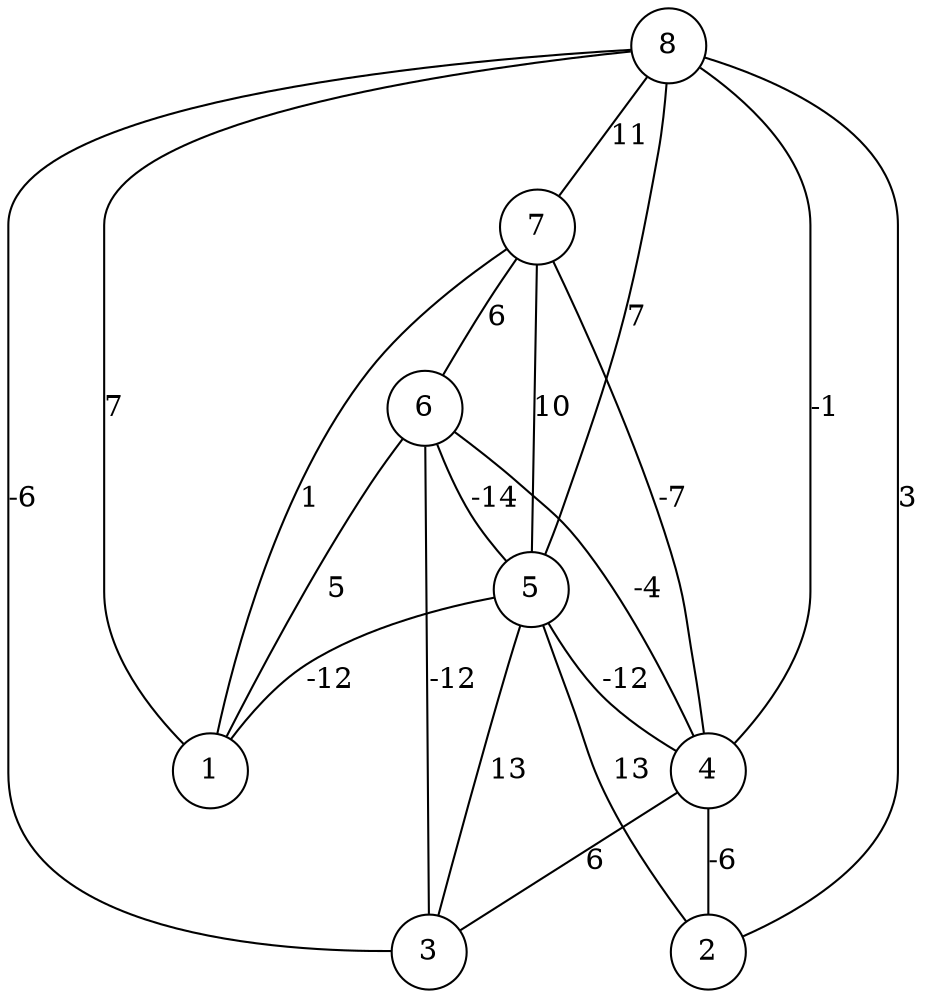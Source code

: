 graph { 
	 fontname="Helvetica,Arial,sans-serif" 
	 node [shape = circle]; 
	 8 -- 1 [label = "7"];
	 8 -- 2 [label = "3"];
	 8 -- 3 [label = "-6"];
	 8 -- 4 [label = "-1"];
	 8 -- 5 [label = "7"];
	 8 -- 7 [label = "11"];
	 7 -- 1 [label = "1"];
	 7 -- 4 [label = "-7"];
	 7 -- 5 [label = "10"];
	 7 -- 6 [label = "6"];
	 6 -- 1 [label = "5"];
	 6 -- 3 [label = "-12"];
	 6 -- 4 [label = "-4"];
	 6 -- 5 [label = "-14"];
	 5 -- 1 [label = "-12"];
	 5 -- 2 [label = "13"];
	 5 -- 3 [label = "13"];
	 5 -- 4 [label = "-12"];
	 4 -- 2 [label = "-6"];
	 4 -- 3 [label = "6"];
	 1;
	 2;
	 3;
	 4;
	 5;
	 6;
	 7;
	 8;
}

